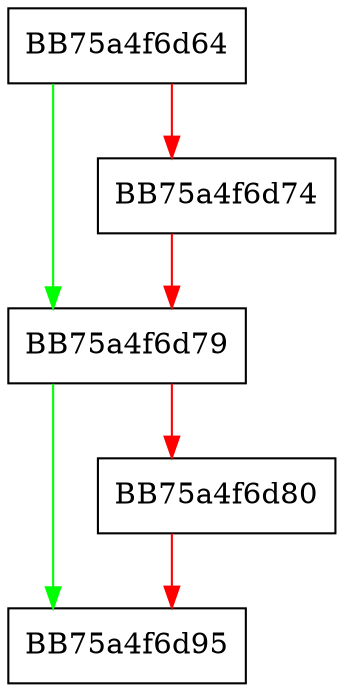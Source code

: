 digraph Release {
  node [shape="box"];
  graph [splines=ortho];
  BB75a4f6d64 -> BB75a4f6d79 [color="green"];
  BB75a4f6d64 -> BB75a4f6d74 [color="red"];
  BB75a4f6d74 -> BB75a4f6d79 [color="red"];
  BB75a4f6d79 -> BB75a4f6d95 [color="green"];
  BB75a4f6d79 -> BB75a4f6d80 [color="red"];
  BB75a4f6d80 -> BB75a4f6d95 [color="red"];
}